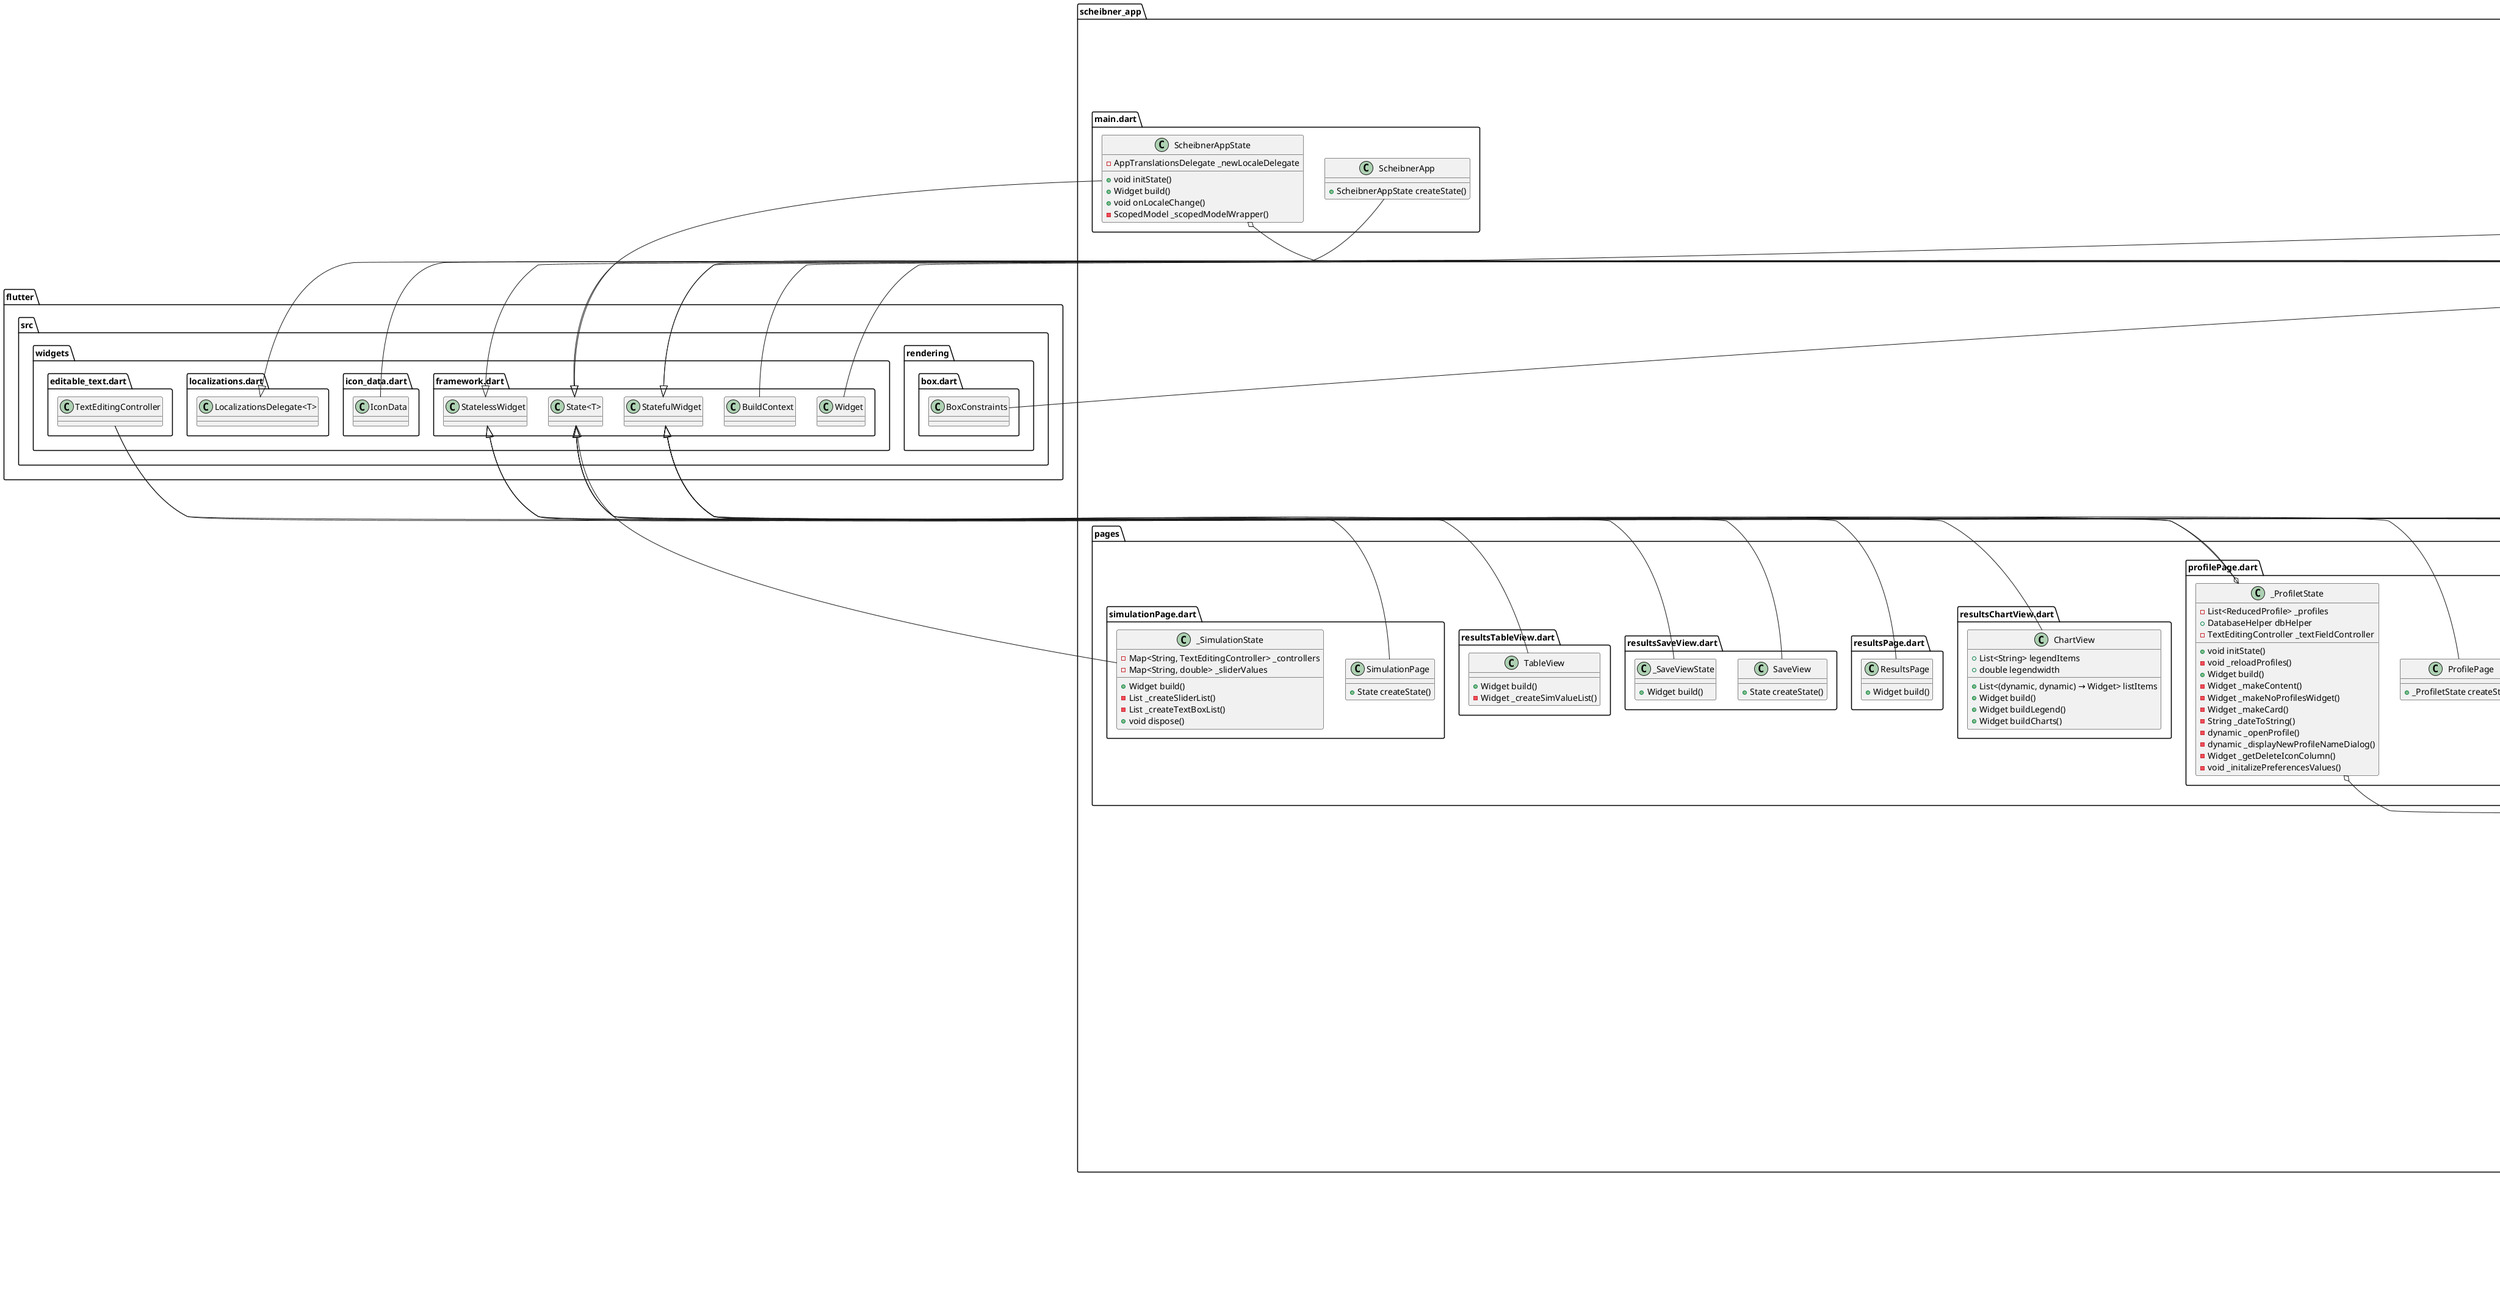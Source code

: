 @startuml
set namespaceSeparator ::

class "scheibner_app::algorithm::simulation.dart::ScheibnerSimulation" {
  {static} +void calcAdditionalData()
  {static} +dynamic simulate()
}

class "scheibner_app::commonWidgets::charts::chartData.dart::ChartType" {
  +int index
  {static} +List<ChartType> values
  {static} +ChartType simpleBarChart
  {static} +ChartType pieChart
  {static} +ChartType horizonalBarChart
}

"scheibner_app::commonWidgets::charts::chartData.dart::ChartType" o-- "scheibner_app::commonWidgets::charts::chartData.dart::ChartType"

class "scheibner_app::commonWidgets::charts::chartData.dart::ChartRow" {
  +List<Widget> charts
  +Widget widget
  +bool isWidget()
}

"scheibner_app::commonWidgets::charts::chartData.dart::ChartRow" o-- "flutter::src::widgets::framework.dart::Widget"

abstract class "scheibner_app::commonWidgets::charts::chartData.dart::ChartData" {
}

class "scheibner_app::commonWidgets::charts::chartData.dart::BarChartData" {
  +String year
  +double sales
  +Color color
}

"scheibner_app::commonWidgets::charts::chartData.dart::BarChartData" o-- "dart::ui::Color"
"scheibner_app::commonWidgets::charts::chartData.dart::ChartData" <|-- "scheibner_app::commonWidgets::charts::chartData.dart::BarChartData"

class "scheibner_app::commonWidgets::charts::chartData.dart::LinearSales" {
  +String year
  +int sales
  +Color color
}

"scheibner_app::commonWidgets::charts::chartData.dart::LinearSales" o-- "dart::ui::Color"
"scheibner_app::commonWidgets::charts::chartData.dart::ChartData" <|-- "scheibner_app::commonWidgets::charts::chartData.dart::LinearSales"

class "scheibner_app::commonWidgets::charts::chartFactory.dart::ChartFactory" {
  +double chartpadding
  +double cardpadding
  +double headingHeight
  +BoxConstraints constraints
  +BuildContext ctx
  +double getPaddingDiff()
  +double getHeight()
  +Widget getRow()
  +Widget getHeading()
}

"scheibner_app::commonWidgets::charts::chartFactory.dart::ChartFactory" o-- "flutter::src::rendering::box.dart::BoxConstraints"
"scheibner_app::commonWidgets::charts::chartFactory.dart::ChartFactory" o-- "flutter::src::widgets::framework.dart::BuildContext"

class "scheibner_app::commonWidgets::charts::chartInitializer.dart::ChartInitializer" {
  +Data meas
  +Data sim
  +List<Color> defaultColors
  +Map<String, MeasChartValue> values
  -List _getMaxDiffs()
  +List getResultChartViewData()
}

"scheibner_app::commonWidgets::charts::chartInitializer.dart::ChartInitializer" o-- "scheibner_app::data::data.dart::Data"

class "scheibner_app::commonWidgets::charts::chartInitializer.dart::MeasChartValue" {
  +String key
  +String localization
  +String shortcut
  +Color color
  +double measValue
  +double simValue
  +double getDiff()
  +double getPercentageDiff()
  -double _round()
}

"scheibner_app::commonWidgets::charts::chartInitializer.dart::MeasChartValue" o-- "dart::ui::Color"

class "scheibner_app::commonWidgets::charts::simOverviewChart.dart::SimOverviewChart" {
  +Widget createView()
  -List _getRange()
  -Series _getChartSeries()
  -ChartTitle _getTitle()
  -NumericAxisSpec _getXaxisOptions()
}

"scheibner_app::commonWidgets::charts::chartFactory.dart::ChartFactory" <|-- "scheibner_app::commonWidgets::charts::simOverviewChart.dart::SimOverviewChart"

class "scheibner_app::commonWidgets::charts::singleMeasChangeChart.dart::SingleMeasChangeChart" {
  +double wertAnzeigeWidth
  +List<BarChartData> data
  +MeasChartValue kennzahl
  +Widget getView()
  -Widget _getLeftSide()
  -Widget _getNewOldChartPercentValueWidget()
  -Widget _getNewOldChartValueWidget()
  -Widget _getRightSide()
}

"scheibner_app::commonWidgets::charts::singleMeasChangeChart.dart::SingleMeasChangeChart" o-- "scheibner_app::commonWidgets::charts::chartInitializer.dart::MeasChartValue"
"scheibner_app::commonWidgets::charts::chartFactory.dart::ChartFactory" <|-- "scheibner_app::commonWidgets::charts::singleMeasChangeChart.dart::SingleMeasChangeChart"

class "scheibner_app::components::threePointMenu.dart::ThreePointWidget" {
  +CustomPopupMenu createState()
}

"flutter::src::widgets::framework.dart::StatefulWidget" <|-- "scheibner_app::components::threePointMenu.dart::ThreePointWidget"

class "scheibner_app::components::threePointMenu.dart::CustomPopupMenu" {
  +String title
  +IconData icon
  -CustomPopupMenu _selectedChoices
  -void _select()
  +Widget build()
}

"scheibner_app::components::threePointMenu.dart::CustomPopupMenu" o-- "flutter::src::widgets::icon_data.dart::IconData"
"scheibner_app::components::threePointMenu.dart::CustomPopupMenu" o-- "scheibner_app::components::threePointMenu.dart::CustomPopupMenu"
"flutter::src::widgets::framework.dart::State<T>" <|-- "scheibner_app::components::threePointMenu.dart::CustomPopupMenu"

class "scheibner_app::components::threePointMenu.dart::SelectedOption" {
  +CustomPopupMenu choice
  +Widget build()
}

"scheibner_app::components::threePointMenu.dart::SelectedOption" o-- "scheibner_app::components::threePointMenu.dart::CustomPopupMenu"
"flutter::src::widgets::framework.dart::StatelessWidget" <|-- "scheibner_app::components::threePointMenu.dart::SelectedOption"

class "scheibner_app::data::appmodel.dart::AppModel" {
  -Profile _profile
  +Data getMeasurementData()
  +void setMeasurementData()
  +Data getSimulationData()
  +double getMeasValue()
  +double getSimValue()
  +void setSimValue()
  +void setSimulationData()
  +void simulate()
  +Profile getProfile()
  +void setProfile()
  +void setMeasurementId()
  +void setComment()
}

"scheibner_app::data::appmodel.dart::AppModel" o-- "scheibner_app::data::profile.dart::Profile"
"scoped_model::scoped_model.dart::Model" <|-- "scheibner_app::data::appmodel.dart::AppModel"

class "scheibner_app::data::data.dart::ValueInfo" {
  +String name
  +String unit
  +double lowerBound
  +double upperBound
}

class "scheibner_app::data::data.dart::Data" {
  {static} +List<ValueInfo> allValues
  {static} +List<ValueInfo> showable
  {static} +List<ValueInfo> modifiable
  {static} +List<ValueInfo> chartable
  {static} +Map<String, ValueInfo> valueInfo
  -DateTime _date
  -Map<String, dynamic> _values
  +String toJson()
  +void simulate()
  +double getValue()
  +void setValue()
}

class "scheibner_app::data::profile.dart::Profile" {
  +int id
  +String name
  +DateTime lastChanged
  +int serverId
  +Data meas
  +Data sim
  +String comment
  +Map toMap()
}

"scheibner_app::data::profile.dart::Profile" o-- "scheibner_app::data::data.dart::Data"

class "scheibner_app::data::profileList.dart::ProfileList" {
  -HashMap<int, String> _profiles
  +HashMap getProfiles()
  +void addProfile()
  +void deleteProfile()
}

"scheibner_app::data::profileList.dart::ProfileList" o-- "dart::collection::HashMap<int, String>"
"scoped_model::scoped_model.dart::Model" <|-- "scheibner_app::data::profileList.dart::ProfileList"

class "scheibner_app::helpers::database_helpers.dart::DatabaseHelper" {
  {static} -String _databaseName
  {static} -int _databaseVersion
  {static} +DatabaseHelper instance
  {static} -Database _database
  +Future<Database> database
  -dynamic _initDatabase()
  -Future _onCreate()
  +Future createProfile()
  +Future insertProfile()
  +Future deleteProfile()
  +Future deleteAllProfiles()
  +Future dropAllTables()
  +Future loadProfile()
  +Future updateProfileLastChanged()
  +Future saveProfile()
  +Future changeProfileName()
  +Future changeServerId()
  +Future changeMeasData()
  +Future changeSimData()
  +Future getRedProfileList()
}

"scheibner_app::helpers::database_helpers.dart::DatabaseHelper" o-- "scheibner_app::helpers::database_helpers.dart::DatabaseHelper"
"scheibner_app::helpers::database_helpers.dart::DatabaseHelper" o-- "sqflite::sqlite_api.dart::Database"

class "scheibner_app::helpers::helperfunctions.dart::Helper" {
  {static} +double EPS
  {static} +String valToString()
  {static} +Text createDifferenceText()
  {static} +String getCurrentProfileName()
}

class "scheibner_app::helpers::measurementService.dart::ApiService" {
  +Future getMeasurementFromId()
  +Data getMeasurementFromJson()
  -Data _createMeasurementFromJson()
  -String _checkIfObjIsValid()
}

class "scheibner_app::helpers::scheibnerException.dart::ScheibnerException" {
  +String msg
  +String toString()
}

"dart::core::Exception" <|-- "scheibner_app::helpers::scheibnerException.dart::ScheibnerException"

class "scheibner_app::localization::application.dart::Application" {
  {static} -Application _application
  +List<String> supportedLanguages
  +List<String> supportedLanguagesCodes
  +(Locale) → void onLocaleChanged
  +Iterable supportedLocales()
}

"scheibner_app::localization::application.dart::Application" o-- "scheibner_app::localization::application.dart::Application"
"scheibner_app::localization::application.dart::Application" o-- "scheibner_app::localization::application.dart::(Locale) → void"

class "scheibner_app::localization::app_translations.dart::AppTranslations" {
  +Locale locale
  {static} -Map _localisedValues
  +dynamic currentLanguage
  {static} +AppTranslations of()
  {static} +Future load()
  +String text()
}

"scheibner_app::localization::app_translations.dart::AppTranslations" o-- "dart::ui::Locale"

class "scheibner_app::localization::app_translations_delegate.dart::AppTranslationsDelegate" {
  +Locale newLocale
  +bool isSupported()
  +Future load()
  +bool shouldReload()
}

"scheibner_app::localization::app_translations_delegate.dart::AppTranslationsDelegate" o-- "dart::ui::Locale"
"flutter::src::widgets::localizations.dart::LocalizationsDelegate<T>" <|-- "scheibner_app::localization::app_translations_delegate.dart::AppTranslationsDelegate"

class "scheibner_app::main.dart::ScheibnerApp" {
  +ScheibnerAppState createState()
}

"flutter::src::widgets::framework.dart::StatefulWidget" <|-- "scheibner_app::main.dart::ScheibnerApp"

class "scheibner_app::main.dart::ScheibnerAppState" {
  -AppTranslationsDelegate _newLocaleDelegate
  +void initState()
  +Widget build()
  +void onLocaleChange()
  -ScopedModel _scopedModelWrapper()
}

"scheibner_app::main.dart::ScheibnerAppState" o-- "scheibner_app::localization::app_translations_delegate.dart::AppTranslationsDelegate"
"flutter::src::widgets::framework.dart::State<T>" <|-- "scheibner_app::main.dart::ScheibnerAppState"

class "scheibner_app::pages::dataInputPage.dart::DataInputPage" {
  +_DataInputState createState()
}

"flutter::src::widgets::framework.dart::StatefulWidget" <|-- "scheibner_app::pages::dataInputPage.dart::DataInputPage"

class "scheibner_app::pages::dataInputPage.dart::_DataInputState" {
  +String barcode
  +Data measurementData
  +ApiService apiService
  -TextEditingController _textFieldController
  +bool isLoading
  +dynamic loadingSubScription
  +void initState()
  +Widget build()
  -Widget _createListView()
  -Widget _makeNoProfilesWidget()
  -Widget _createMeasValueList()
  -void _displayMeasIdDialog()
  +void processMeasurement()
  +Future scan()
  -void _showToast()
}

"scheibner_app::pages::dataInputPage.dart::_DataInputState" o-- "scheibner_app::data::data.dart::Data"
"scheibner_app::pages::dataInputPage.dart::_DataInputState" o-- "scheibner_app::helpers::measurementService.dart::ApiService"
"scheibner_app::pages::dataInputPage.dart::_DataInputState" o-- "flutter::src::widgets::editable_text.dart::TextEditingController"
"flutter::src::widgets::framework.dart::State<T>" <|-- "scheibner_app::pages::dataInputPage.dart::_DataInputState"

class "scheibner_app::pages::preferencesPage.dart::PreferencesPage" {
  +PreferencesPageState createState()
}

"flutter::src::widgets::framework.dart::StatefulWidget" <|-- "scheibner_app::pages::preferencesPage.dart::PreferencesPage"

class "scheibner_app::pages::preferencesPage.dart::PreferencesPageState" {
  {static} +List<String> languagesList
  {static} +List<String> languageCodesList
  +Map languagesMap
  +String label
  +void initState()
  +void onLocaleChange()
  +Widget build()
}

"flutter::src::widgets::framework.dart::State<T>" <|-- "scheibner_app::pages::preferencesPage.dart::PreferencesPageState"

class "scheibner_app::pages::profilePage.dart::ReducedProfile" {
  +int profileID
  +String name
  +DateTime lastChanged
}

class "scheibner_app::pages::profilePage.dart::ProfilePage" {
  +_ProfiletState createState()
}

"flutter::src::widgets::framework.dart::StatefulWidget" <|-- "scheibner_app::pages::profilePage.dart::ProfilePage"

class "scheibner_app::pages::profilePage.dart::_ProfiletState" {
  -List<ReducedProfile> _profiles
  +DatabaseHelper dbHelper
  -TextEditingController _textFieldController
  +void initState()
  -void _reloadProfiles()
  +Widget build()
  -Widget _makeContent()
  -Widget _makeNoProfilesWidget()
  -Widget _makeCard()
  -String _dateToString()
  -dynamic _openProfile()
  -dynamic _displayNewProfileNameDialog()
  -Widget _getDeleteIconColumn()
  -void _initalizePreferencesValues()
}

"scheibner_app::pages::profilePage.dart::_ProfiletState" o-- "scheibner_app::helpers::database_helpers.dart::DatabaseHelper"
"scheibner_app::pages::profilePage.dart::_ProfiletState" o-- "flutter::src::widgets::editable_text.dart::TextEditingController"
"flutter::src::widgets::framework.dart::State<T>" <|-- "scheibner_app::pages::profilePage.dart::_ProfiletState"

class "scheibner_app::pages::resultsChartView.dart::ChartView" {
  +List<(dynamic, dynamic) → Widget> listItems
  +List<String> legendItems
  +double legendwidth
  +Widget build()
  +Widget buildLegend()
  +Widget buildCharts()
}

"flutter::src::widgets::framework.dart::StatelessWidget" <|-- "scheibner_app::pages::resultsChartView.dart::ChartView"

class "scheibner_app::pages::resultsPage.dart::ResultsPage" {
  +Widget build()
}

"flutter::src::widgets::framework.dart::StatelessWidget" <|-- "scheibner_app::pages::resultsPage.dart::ResultsPage"

class "scheibner_app::pages::resultsSaveView.dart::SaveView" {
  +State createState()
}

"flutter::src::widgets::framework.dart::StatefulWidget" <|-- "scheibner_app::pages::resultsSaveView.dart::SaveView"

class "scheibner_app::pages::resultsSaveView.dart::_SaveViewState" {
  +Widget build()
}

"flutter::src::widgets::framework.dart::State<T>" <|-- "scheibner_app::pages::resultsSaveView.dart::_SaveViewState"

class "scheibner_app::pages::resultsTableView.dart::TableView" {
  +Widget build()
  -Widget _createSimValueList()
}

"flutter::src::widgets::framework.dart::StatelessWidget" <|-- "scheibner_app::pages::resultsTableView.dart::TableView"

class "scheibner_app::pages::simulationPage.dart::SimulationPage" {
  +State createState()
}

"flutter::src::widgets::framework.dart::StatefulWidget" <|-- "scheibner_app::pages::simulationPage.dart::SimulationPage"

class "scheibner_app::pages::simulationPage.dart::_SimulationState" {
  -Map<String, TextEditingController> _controllers
  -Map<String, double> _sliderValues
  +Widget build()
  -List _createSliderList()
  -List _createTextBoxList()
  +void dispose()
}

"flutter::src::widgets::framework.dart::State<T>" <|-- "scheibner_app::pages::simulationPage.dart::_SimulationState"


@enduml